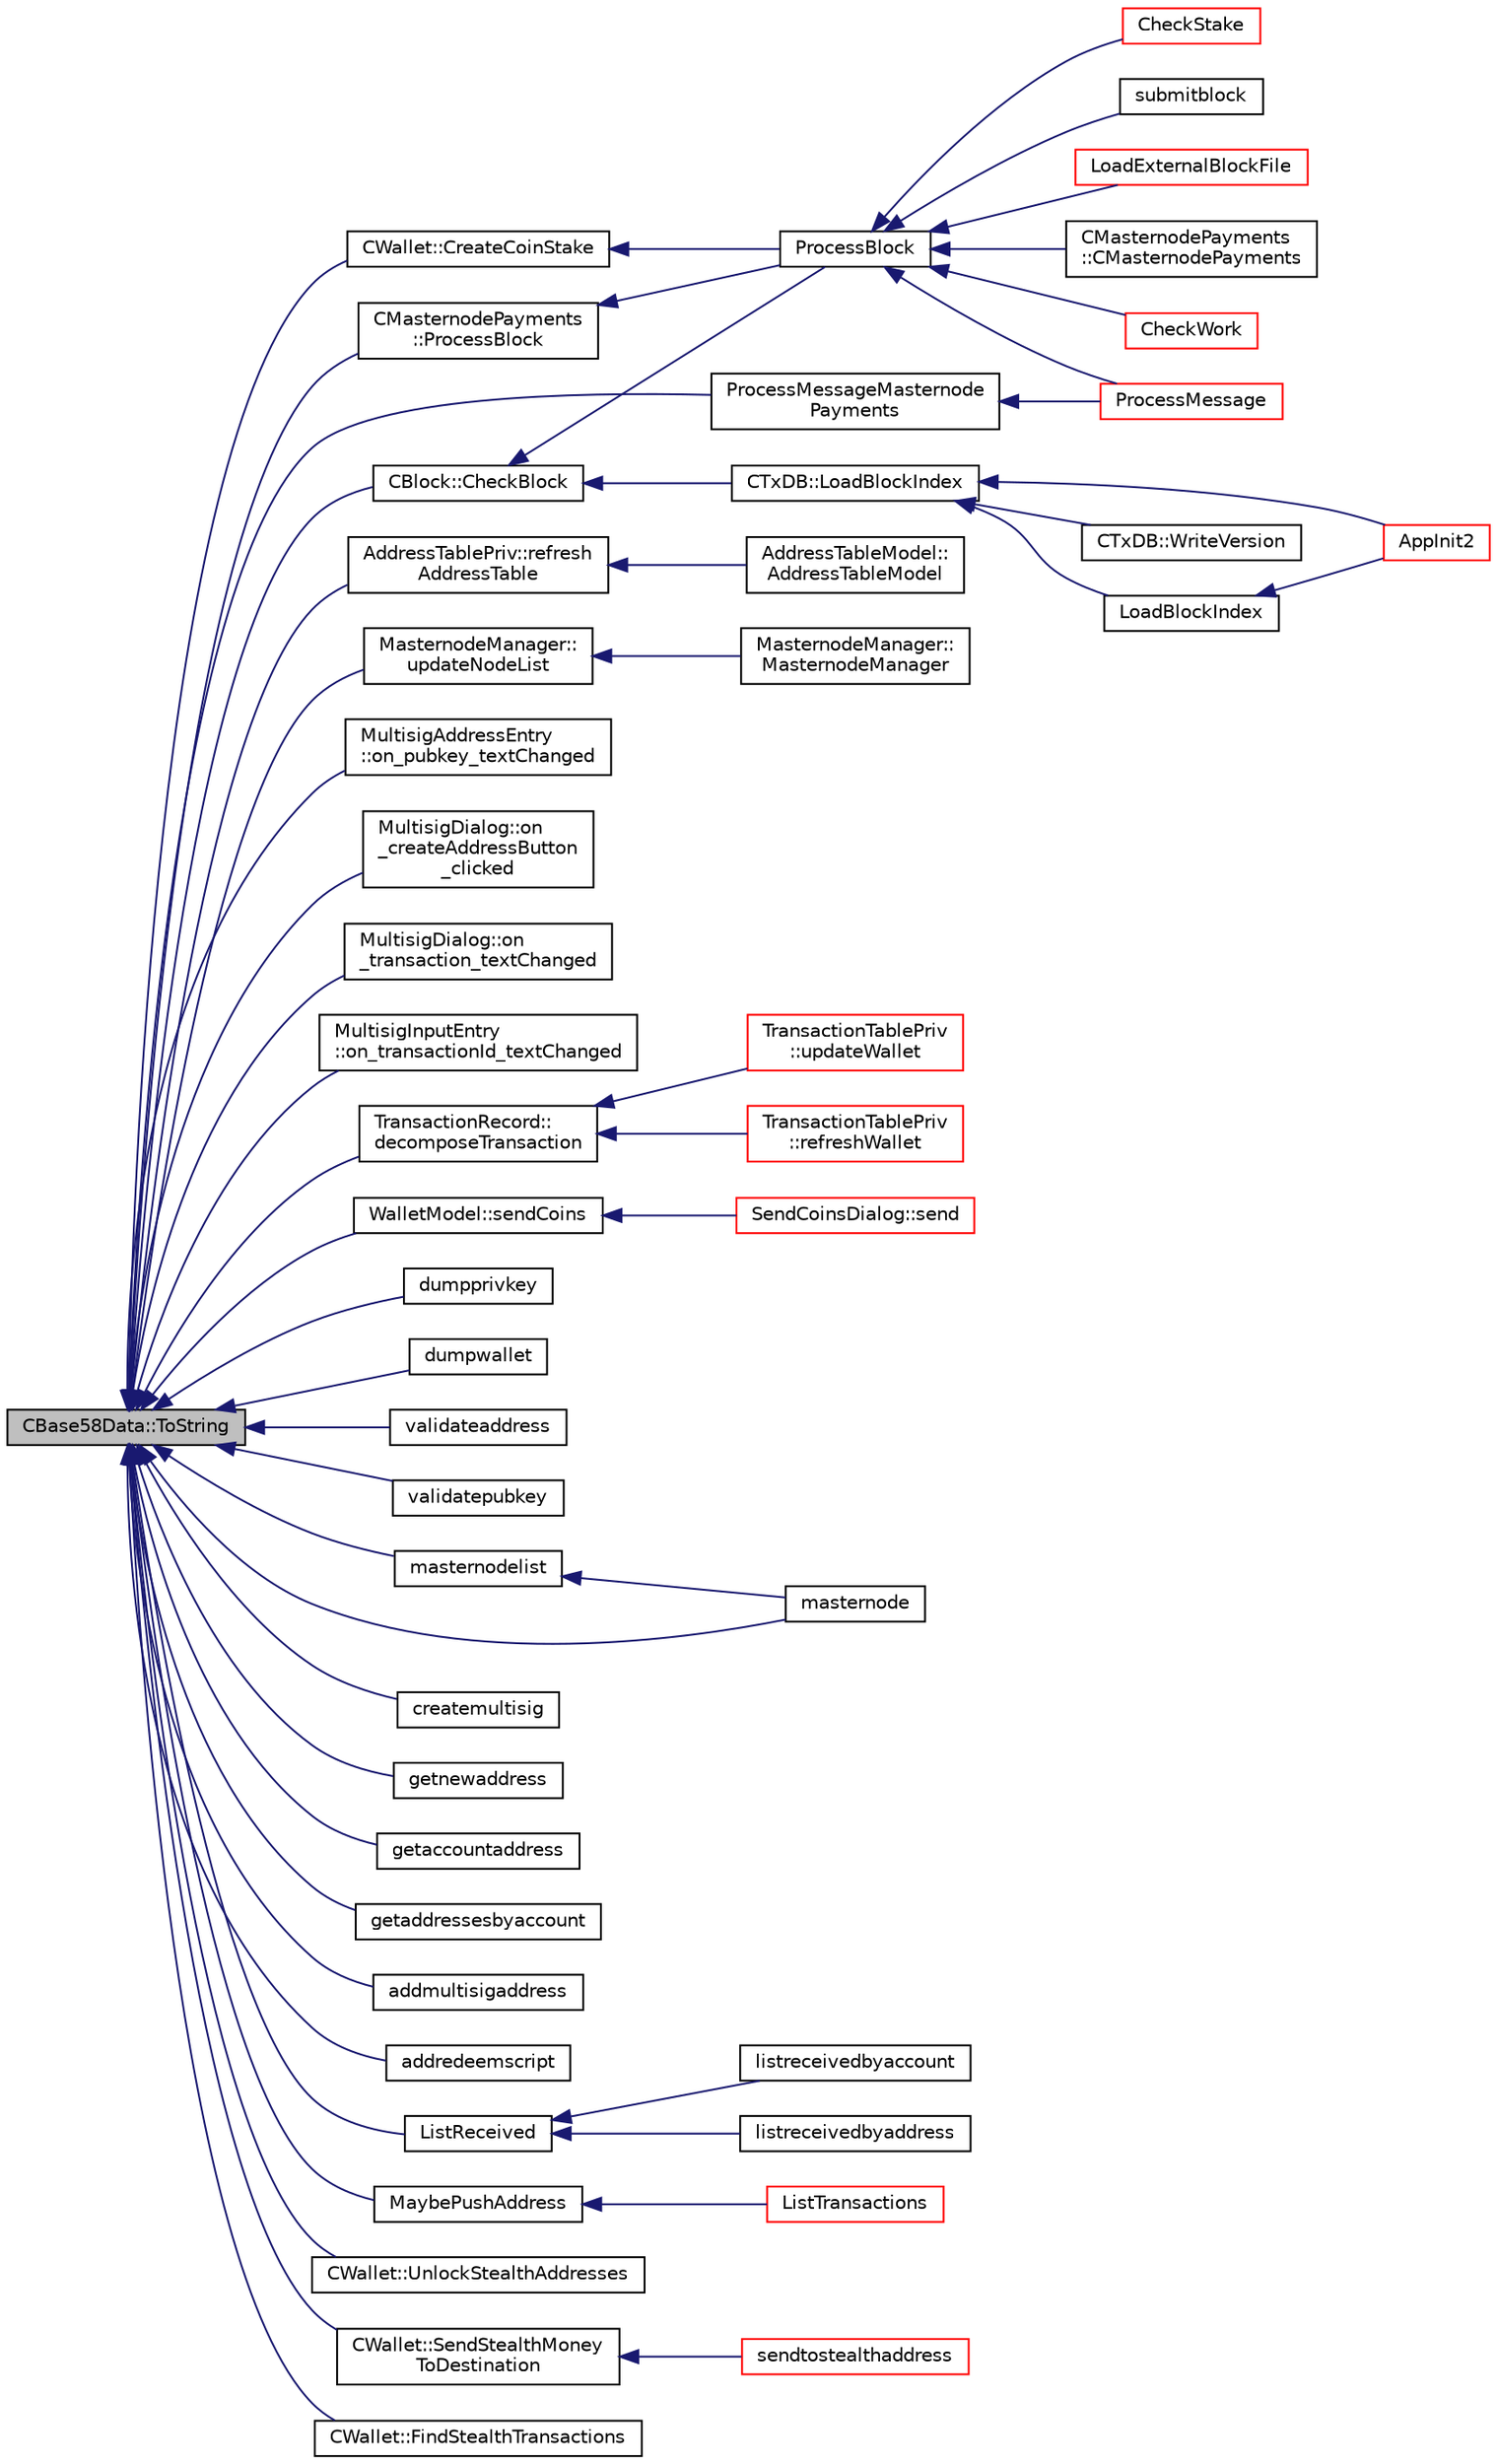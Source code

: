 digraph "CBase58Data::ToString"
{
  edge [fontname="Helvetica",fontsize="10",labelfontname="Helvetica",labelfontsize="10"];
  node [fontname="Helvetica",fontsize="10",shape=record];
  rankdir="LR";
  Node184 [label="CBase58Data::ToString",height=0.2,width=0.4,color="black", fillcolor="grey75", style="filled", fontcolor="black"];
  Node184 -> Node185 [dir="back",color="midnightblue",fontsize="10",style="solid",fontname="Helvetica"];
  Node185 [label="CBlock::CheckBlock",height=0.2,width=0.4,color="black", fillcolor="white", style="filled",URL="$d3/d51/class_c_block.html#a423d19b5a2bf03e26cd412976df3ab20"];
  Node185 -> Node186 [dir="back",color="midnightblue",fontsize="10",style="solid",fontname="Helvetica"];
  Node186 [label="ProcessBlock",height=0.2,width=0.4,color="black", fillcolor="white", style="filled",URL="$d4/dbf/main_8h.html#a7c8a7be3439bb5e1e40548a332a3cf29"];
  Node186 -> Node187 [dir="back",color="midnightblue",fontsize="10",style="solid",fontname="Helvetica"];
  Node187 [label="LoadExternalBlockFile",height=0.2,width=0.4,color="red", fillcolor="white", style="filled",URL="$df/d0a/main_8cpp.html#afbdbbb5a1b376748e5460cbcf644a9af"];
  Node186 -> Node193 [dir="back",color="midnightblue",fontsize="10",style="solid",fontname="Helvetica"];
  Node193 [label="ProcessMessage",height=0.2,width=0.4,color="red", fillcolor="white", style="filled",URL="$df/d0a/main_8cpp.html#a8ba92b1a4bce3c835e887a9073d17d8e"];
  Node186 -> Node204 [dir="back",color="midnightblue",fontsize="10",style="solid",fontname="Helvetica"];
  Node204 [label="CMasternodePayments\l::CMasternodePayments",height=0.2,width=0.4,color="black", fillcolor="white", style="filled",URL="$dc/d9a/class_c_masternode_payments.html#a4b9454f265a927528c881716e7649973"];
  Node186 -> Node205 [dir="back",color="midnightblue",fontsize="10",style="solid",fontname="Helvetica"];
  Node205 [label="CheckWork",height=0.2,width=0.4,color="red", fillcolor="white", style="filled",URL="$de/d13/miner_8h.html#aadd8a05aa6d8fae1c0f4daa5e971a12a",tooltip="Check mined proof-of-work block. "];
  Node186 -> Node208 [dir="back",color="midnightblue",fontsize="10",style="solid",fontname="Helvetica"];
  Node208 [label="CheckStake",height=0.2,width=0.4,color="red", fillcolor="white", style="filled",URL="$de/d13/miner_8h.html#a68be4bcfa03b86095641eac5ca996fed",tooltip="Check mined proof-of-stake block. "];
  Node186 -> Node210 [dir="back",color="midnightblue",fontsize="10",style="solid",fontname="Helvetica"];
  Node210 [label="submitblock",height=0.2,width=0.4,color="black", fillcolor="white", style="filled",URL="$d4/ddd/rpcmining_8cpp.html#a6fc1aa077add8cb1c74207056616134d"];
  Node185 -> Node211 [dir="back",color="midnightblue",fontsize="10",style="solid",fontname="Helvetica"];
  Node211 [label="CTxDB::LoadBlockIndex",height=0.2,width=0.4,color="black", fillcolor="white", style="filled",URL="$d9/d8d/class_c_tx_d_b.html#abcb9df0821d996f811f6604b452a26a0"];
  Node211 -> Node189 [dir="back",color="midnightblue",fontsize="10",style="solid",fontname="Helvetica"];
  Node189 [label="AppInit2",height=0.2,width=0.4,color="red", fillcolor="white", style="filled",URL="$d8/dc0/init_8h.html#a1a4c1bfbf6ba1db77e988b89b9cadfd3",tooltip="Initialize ion. "];
  Node211 -> Node212 [dir="back",color="midnightblue",fontsize="10",style="solid",fontname="Helvetica"];
  Node212 [label="LoadBlockIndex",height=0.2,width=0.4,color="black", fillcolor="white", style="filled",URL="$d4/dbf/main_8h.html#a367f303d34b8a5501ac4d77bebab578c"];
  Node212 -> Node189 [dir="back",color="midnightblue",fontsize="10",style="solid",fontname="Helvetica"];
  Node211 -> Node213 [dir="back",color="midnightblue",fontsize="10",style="solid",fontname="Helvetica"];
  Node213 [label="CTxDB::WriteVersion",height=0.2,width=0.4,color="black", fillcolor="white", style="filled",URL="$d9/d8d/class_c_tx_d_b.html#aa30dbf235b1c229896097e1eb1ea9520"];
  Node184 -> Node214 [dir="back",color="midnightblue",fontsize="10",style="solid",fontname="Helvetica"];
  Node214 [label="ProcessMessageMasternode\lPayments",height=0.2,width=0.4,color="black", fillcolor="white", style="filled",URL="$dc/d20/masternode-payments_8h.html#a8c28fb440d8031543d1de309e34c40f2"];
  Node214 -> Node193 [dir="back",color="midnightblue",fontsize="10",style="solid",fontname="Helvetica"];
  Node184 -> Node215 [dir="back",color="midnightblue",fontsize="10",style="solid",fontname="Helvetica"];
  Node215 [label="CMasternodePayments\l::ProcessBlock",height=0.2,width=0.4,color="black", fillcolor="white", style="filled",URL="$dc/d9a/class_c_masternode_payments.html#aa23dfbc148f10f601e9771bfcffea441"];
  Node215 -> Node186 [dir="back",color="midnightblue",fontsize="10",style="solid",fontname="Helvetica"];
  Node184 -> Node216 [dir="back",color="midnightblue",fontsize="10",style="solid",fontname="Helvetica"];
  Node216 [label="AddressTablePriv::refresh\lAddressTable",height=0.2,width=0.4,color="black", fillcolor="white", style="filled",URL="$de/dba/class_address_table_priv.html#af093c98444e8f734e08cfc2ce5b9b116"];
  Node216 -> Node217 [dir="back",color="midnightblue",fontsize="10",style="solid",fontname="Helvetica"];
  Node217 [label="AddressTableModel::\lAddressTableModel",height=0.2,width=0.4,color="black", fillcolor="white", style="filled",URL="$d9/ded/class_address_table_model.html#a273787011f7e387cc68b8282539fb9ef"];
  Node184 -> Node199 [dir="back",color="midnightblue",fontsize="10",style="solid",fontname="Helvetica"];
  Node199 [label="MasternodeManager::\lupdateNodeList",height=0.2,width=0.4,color="black", fillcolor="white", style="filled",URL="$d9/d70/class_masternode_manager.html#a5485a8bd6ccf673027165cc1207dfae9"];
  Node199 -> Node200 [dir="back",color="midnightblue",fontsize="10",style="solid",fontname="Helvetica"];
  Node200 [label="MasternodeManager::\lMasternodeManager",height=0.2,width=0.4,color="black", fillcolor="white", style="filled",URL="$d9/d70/class_masternode_manager.html#ad18cb99065e056e6b791e2356de826bf"];
  Node184 -> Node218 [dir="back",color="midnightblue",fontsize="10",style="solid",fontname="Helvetica"];
  Node218 [label="MultisigAddressEntry\l::on_pubkey_textChanged",height=0.2,width=0.4,color="black", fillcolor="white", style="filled",URL="$da/d39/class_multisig_address_entry.html#addaaabad7c692f4be0255d3969ccb6c0"];
  Node184 -> Node219 [dir="back",color="midnightblue",fontsize="10",style="solid",fontname="Helvetica"];
  Node219 [label="MultisigDialog::on\l_createAddressButton\l_clicked",height=0.2,width=0.4,color="black", fillcolor="white", style="filled",URL="$d4/df4/class_multisig_dialog.html#a99a1605980d9bf0a4c2426ead61aa15a"];
  Node184 -> Node220 [dir="back",color="midnightblue",fontsize="10",style="solid",fontname="Helvetica"];
  Node220 [label="MultisigDialog::on\l_transaction_textChanged",height=0.2,width=0.4,color="black", fillcolor="white", style="filled",URL="$d4/df4/class_multisig_dialog.html#a2412fa91c5e7ef51c229aa36388c0960"];
  Node184 -> Node221 [dir="back",color="midnightblue",fontsize="10",style="solid",fontname="Helvetica"];
  Node221 [label="MultisigInputEntry\l::on_transactionId_textChanged",height=0.2,width=0.4,color="black", fillcolor="white", style="filled",URL="$d9/d3d/class_multisig_input_entry.html#a1cb42a240e71f999f06fbf7e4ffbc982"];
  Node184 -> Node222 [dir="back",color="midnightblue",fontsize="10",style="solid",fontname="Helvetica"];
  Node222 [label="TransactionRecord::\ldecomposeTransaction",height=0.2,width=0.4,color="black", fillcolor="white", style="filled",URL="$d1/da7/class_transaction_record.html#a9f5db4465fa5fdcc3f9af525096bcdb9"];
  Node222 -> Node223 [dir="back",color="midnightblue",fontsize="10",style="solid",fontname="Helvetica"];
  Node223 [label="TransactionTablePriv\l::refreshWallet",height=0.2,width=0.4,color="red", fillcolor="white", style="filled",URL="$d2/ddb/class_transaction_table_priv.html#a1f81da5d7cfb2aac03a5e18e6bc91792"];
  Node222 -> Node225 [dir="back",color="midnightblue",fontsize="10",style="solid",fontname="Helvetica"];
  Node225 [label="TransactionTablePriv\l::updateWallet",height=0.2,width=0.4,color="red", fillcolor="white", style="filled",URL="$d2/ddb/class_transaction_table_priv.html#a5a8454ce91251c4d9eb927bf2850745c"];
  Node184 -> Node227 [dir="back",color="midnightblue",fontsize="10",style="solid",fontname="Helvetica"];
  Node227 [label="WalletModel::sendCoins",height=0.2,width=0.4,color="black", fillcolor="white", style="filled",URL="$d4/d27/class_wallet_model.html#a053fb3ff2b8b0347f83e6bb591126746"];
  Node227 -> Node228 [dir="back",color="midnightblue",fontsize="10",style="solid",fontname="Helvetica"];
  Node228 [label="SendCoinsDialog::send",height=0.2,width=0.4,color="red", fillcolor="white", style="filled",URL="$d6/de6/class_send_coins_dialog.html#afd8d436a16ea7dba1276e8fdfdc8b2d3"];
  Node184 -> Node230 [dir="back",color="midnightblue",fontsize="10",style="solid",fontname="Helvetica"];
  Node230 [label="dumpprivkey",height=0.2,width=0.4,color="black", fillcolor="white", style="filled",URL="$dc/dbf/rpcdump_8cpp.html#a4010fb238298e15c540d3e5ecd60f858"];
  Node184 -> Node231 [dir="back",color="midnightblue",fontsize="10",style="solid",fontname="Helvetica"];
  Node231 [label="dumpwallet",height=0.2,width=0.4,color="black", fillcolor="white", style="filled",URL="$dc/dbf/rpcdump_8cpp.html#a831ddf746d4f2500ba6f6c07f63445cd"];
  Node184 -> Node232 [dir="back",color="midnightblue",fontsize="10",style="solid",fontname="Helvetica"];
  Node232 [label="validateaddress",height=0.2,width=0.4,color="black", fillcolor="white", style="filled",URL="$db/d48/rpcmisc_8cpp.html#aea4124dcc1390de557db6128da0697f4"];
  Node184 -> Node233 [dir="back",color="midnightblue",fontsize="10",style="solid",fontname="Helvetica"];
  Node233 [label="validatepubkey",height=0.2,width=0.4,color="black", fillcolor="white", style="filled",URL="$db/d48/rpcmisc_8cpp.html#a32620752527477f4bac811a7db5ab35b"];
  Node184 -> Node203 [dir="back",color="midnightblue",fontsize="10",style="solid",fontname="Helvetica"];
  Node203 [label="masternode",height=0.2,width=0.4,color="black", fillcolor="white", style="filled",URL="$d5/d6b/rpcstashedsend_8cpp.html#a30609e443aeb47c29ed0878d16b1b5e1"];
  Node184 -> Node202 [dir="back",color="midnightblue",fontsize="10",style="solid",fontname="Helvetica"];
  Node202 [label="masternodelist",height=0.2,width=0.4,color="black", fillcolor="white", style="filled",URL="$d5/d6b/rpcstashedsend_8cpp.html#a3a7ed7e37f21eb2912afc6e776f7236c"];
  Node202 -> Node203 [dir="back",color="midnightblue",fontsize="10",style="solid",fontname="Helvetica"];
  Node184 -> Node234 [dir="back",color="midnightblue",fontsize="10",style="solid",fontname="Helvetica"];
  Node234 [label="createmultisig",height=0.2,width=0.4,color="black", fillcolor="white", style="filled",URL="$df/d1d/rpcwallet_8cpp.html#a10f145bcadd06025abb3b065e2fa7a84"];
  Node184 -> Node235 [dir="back",color="midnightblue",fontsize="10",style="solid",fontname="Helvetica"];
  Node235 [label="getnewaddress",height=0.2,width=0.4,color="black", fillcolor="white", style="filled",URL="$df/d1d/rpcwallet_8cpp.html#aead824d845d670fbd8f187ebd4f9a535"];
  Node184 -> Node236 [dir="back",color="midnightblue",fontsize="10",style="solid",fontname="Helvetica"];
  Node236 [label="getaccountaddress",height=0.2,width=0.4,color="black", fillcolor="white", style="filled",URL="$df/d1d/rpcwallet_8cpp.html#a92145bcb3cfb45eb47dca18f1c94c434"];
  Node184 -> Node237 [dir="back",color="midnightblue",fontsize="10",style="solid",fontname="Helvetica"];
  Node237 [label="getaddressesbyaccount",height=0.2,width=0.4,color="black", fillcolor="white", style="filled",URL="$df/d1d/rpcwallet_8cpp.html#af7f6462458033e5fcd024bc4fecf2da8"];
  Node184 -> Node238 [dir="back",color="midnightblue",fontsize="10",style="solid",fontname="Helvetica"];
  Node238 [label="addmultisigaddress",height=0.2,width=0.4,color="black", fillcolor="white", style="filled",URL="$df/d1d/rpcwallet_8cpp.html#a01e8a83cbd4209f10c71719383d7ca2d"];
  Node184 -> Node239 [dir="back",color="midnightblue",fontsize="10",style="solid",fontname="Helvetica"];
  Node239 [label="addredeemscript",height=0.2,width=0.4,color="black", fillcolor="white", style="filled",URL="$df/d1d/rpcwallet_8cpp.html#a6bdf3775b3749a2b216576b62af4f801"];
  Node184 -> Node240 [dir="back",color="midnightblue",fontsize="10",style="solid",fontname="Helvetica"];
  Node240 [label="ListReceived",height=0.2,width=0.4,color="black", fillcolor="white", style="filled",URL="$df/d1d/rpcwallet_8cpp.html#a0cc958f67a8d6d0002cb4fee19eddb5c"];
  Node240 -> Node241 [dir="back",color="midnightblue",fontsize="10",style="solid",fontname="Helvetica"];
  Node241 [label="listreceivedbyaddress",height=0.2,width=0.4,color="black", fillcolor="white", style="filled",URL="$df/d1d/rpcwallet_8cpp.html#a34b36ceb4a7e36e0dab24cf675c49da5"];
  Node240 -> Node242 [dir="back",color="midnightblue",fontsize="10",style="solid",fontname="Helvetica"];
  Node242 [label="listreceivedbyaccount",height=0.2,width=0.4,color="black", fillcolor="white", style="filled",URL="$df/d1d/rpcwallet_8cpp.html#ab7e240a25a3d2d30ffb65bdfdfa082eb"];
  Node184 -> Node243 [dir="back",color="midnightblue",fontsize="10",style="solid",fontname="Helvetica"];
  Node243 [label="MaybePushAddress",height=0.2,width=0.4,color="black", fillcolor="white", style="filled",URL="$df/d1d/rpcwallet_8cpp.html#a258c7a3dbf3fbf80ce4ab8c51d6842db"];
  Node243 -> Node244 [dir="back",color="midnightblue",fontsize="10",style="solid",fontname="Helvetica"];
  Node244 [label="ListTransactions",height=0.2,width=0.4,color="red", fillcolor="white", style="filled",URL="$df/d1d/rpcwallet_8cpp.html#a460d931e7f098979bea783409c971d53"];
  Node184 -> Node248 [dir="back",color="midnightblue",fontsize="10",style="solid",fontname="Helvetica"];
  Node248 [label="CWallet::UnlockStealthAddresses",height=0.2,width=0.4,color="black", fillcolor="white", style="filled",URL="$d2/de5/class_c_wallet.html#ac45af0632ea59c56295d3158b7387f33"];
  Node184 -> Node249 [dir="back",color="midnightblue",fontsize="10",style="solid",fontname="Helvetica"];
  Node249 [label="CWallet::SendStealthMoney\lToDestination",height=0.2,width=0.4,color="black", fillcolor="white", style="filled",URL="$d2/de5/class_c_wallet.html#afce932bf3aa678046ab75eccff004858"];
  Node249 -> Node250 [dir="back",color="midnightblue",fontsize="10",style="solid",fontname="Helvetica"];
  Node250 [label="sendtostealthaddress",height=0.2,width=0.4,color="red", fillcolor="white", style="filled",URL="$df/d1d/rpcwallet_8cpp.html#ad901105908c7eea072067a49643a906e"];
  Node184 -> Node252 [dir="back",color="midnightblue",fontsize="10",style="solid",fontname="Helvetica"];
  Node252 [label="CWallet::FindStealthTransactions",height=0.2,width=0.4,color="black", fillcolor="white", style="filled",URL="$d2/de5/class_c_wallet.html#a5d0e2025dc7a87a0406be272b80509ee"];
  Node184 -> Node253 [dir="back",color="midnightblue",fontsize="10",style="solid",fontname="Helvetica"];
  Node253 [label="CWallet::CreateCoinStake",height=0.2,width=0.4,color="black", fillcolor="white", style="filled",URL="$d2/de5/class_c_wallet.html#a644df129468440aa36f49ca3716a3c19"];
  Node253 -> Node186 [dir="back",color="midnightblue",fontsize="10",style="solid",fontname="Helvetica"];
}

